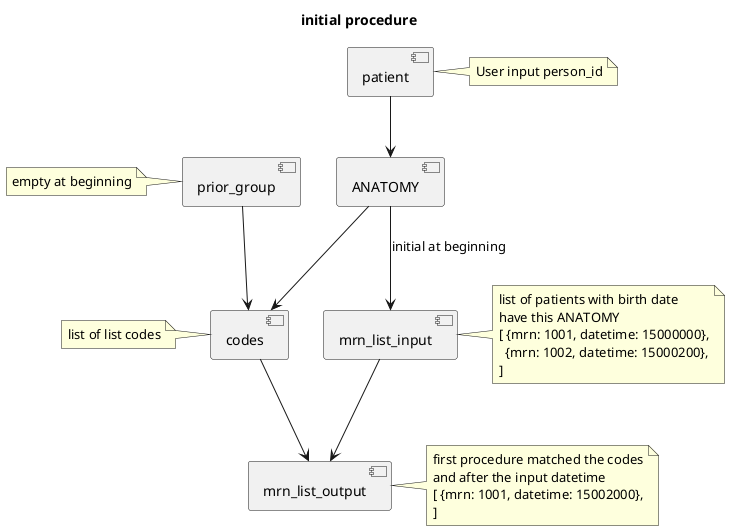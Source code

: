 @startuml phenotyping
skinparam componentStyle uml2
title initial procedure
component patient
component ANATOMY
component codes
component prior_group
component mrn_list_output
component mrn_list_input

patient --> ANATOMY
ANATOMY --> codes
ANATOMY --> mrn_list_input: initial at beginning
prior_group --> codes
mrn_list_input --> mrn_list_output
codes --> mrn_list_output

note left of prior_group : empty at beginning
note left of codes : list of list codes

note right of patient : User input person_id
note right of mrn_list_input
list of patients with birth date
have this ANATOMY
[ {mrn: 1001, datetime: 15000000},
  {mrn: 1002, datetime: 15000200},
]
end note
note right of mrn_list_output
first procedure matched the codes
and after the input datetime
[ {mrn: 1001, datetime: 15002000},
]
end note
@enduml